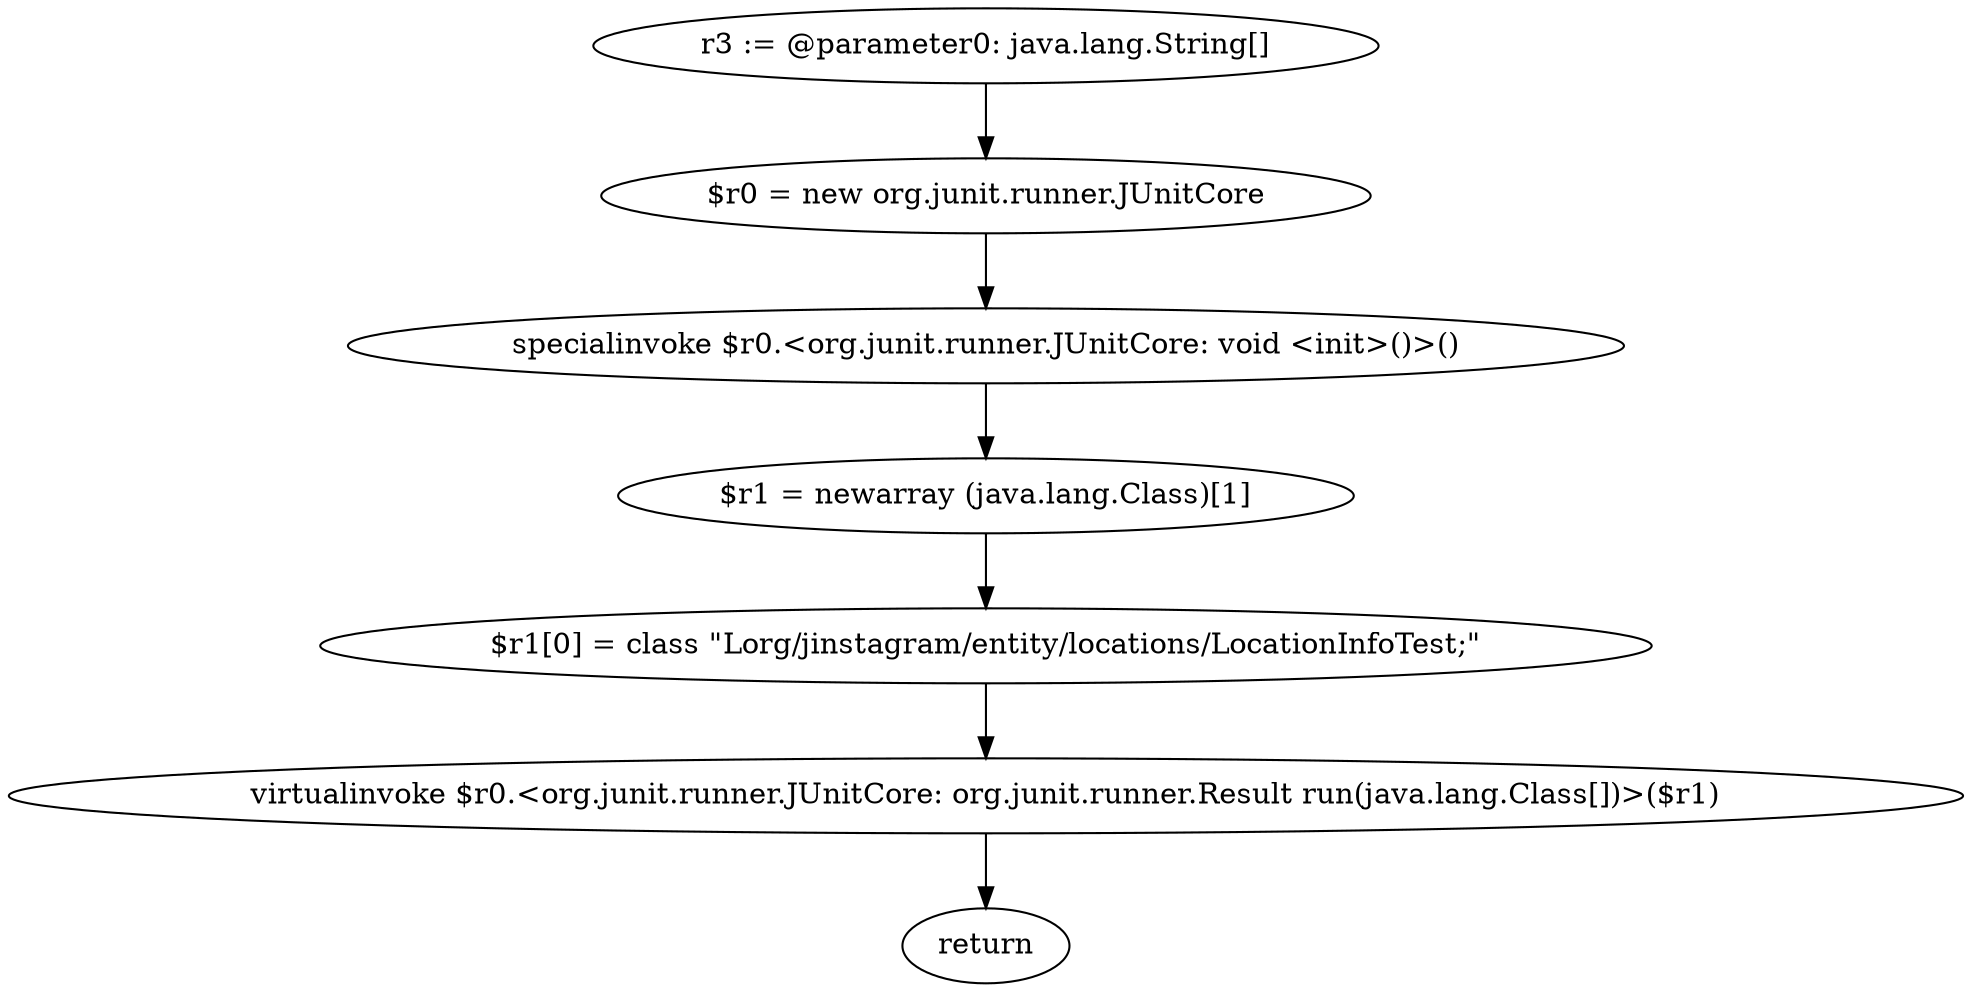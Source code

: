 digraph "unitGraph" {
    "r3 := @parameter0: java.lang.String[]"
    "$r0 = new org.junit.runner.JUnitCore"
    "specialinvoke $r0.<org.junit.runner.JUnitCore: void <init>()>()"
    "$r1 = newarray (java.lang.Class)[1]"
    "$r1[0] = class \"Lorg/jinstagram/entity/locations/LocationInfoTest;\""
    "virtualinvoke $r0.<org.junit.runner.JUnitCore: org.junit.runner.Result run(java.lang.Class[])>($r1)"
    "return"
    "r3 := @parameter0: java.lang.String[]"->"$r0 = new org.junit.runner.JUnitCore";
    "$r0 = new org.junit.runner.JUnitCore"->"specialinvoke $r0.<org.junit.runner.JUnitCore: void <init>()>()";
    "specialinvoke $r0.<org.junit.runner.JUnitCore: void <init>()>()"->"$r1 = newarray (java.lang.Class)[1]";
    "$r1 = newarray (java.lang.Class)[1]"->"$r1[0] = class \"Lorg/jinstagram/entity/locations/LocationInfoTest;\"";
    "$r1[0] = class \"Lorg/jinstagram/entity/locations/LocationInfoTest;\""->"virtualinvoke $r0.<org.junit.runner.JUnitCore: org.junit.runner.Result run(java.lang.Class[])>($r1)";
    "virtualinvoke $r0.<org.junit.runner.JUnitCore: org.junit.runner.Result run(java.lang.Class[])>($r1)"->"return";
}
